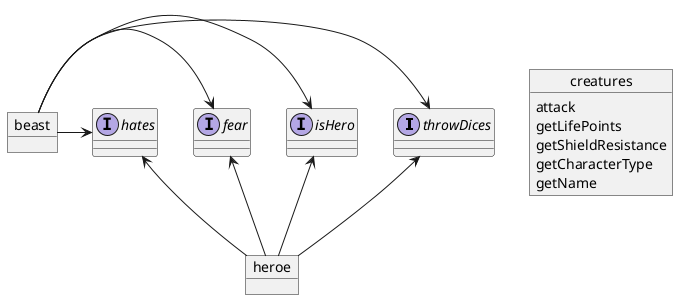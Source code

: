@startuml

    interface throwDices
    interface isHero
    interface fear
    interface hates

    object creatures{
        attack
        getLifePoints
        getShieldResistance
        getCharacterType
        getName
    }
    
    object heroe
    object beast


    throwDices <-- heroe
    throwDices <-left- beast
    
    isHero <-- heroe
    isHero <-left- beast

    fear <-- heroe
    fear <-left- beast
    
    hates <-- heroe
    hates <-left- beast

@enduml